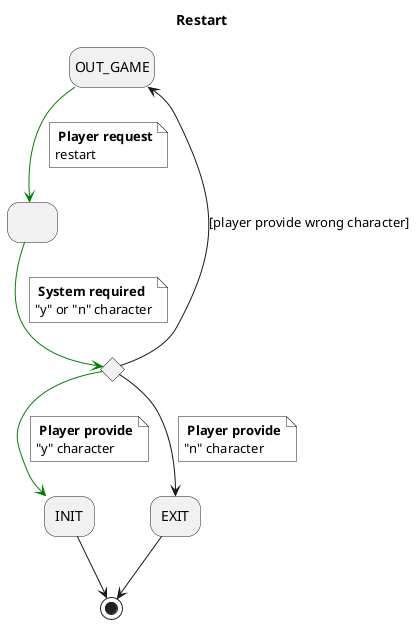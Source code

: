 @startuml
title Restart
skinparam NoteBackgroundColor white
hide empty description
state OUT_GAME
state restart as " "
state ifEnd <<choice>>
OUT_GAME -[#green]-> restart
note on link
 <b> Player request
 restart
 end note
restart -[#green]-> ifEnd
 note on link
  <b> System required
  "y" or "n" character
 end note
ifEnd -[#green]-> INIT
note on link
<b> Player provide
"y" character
end note
ifEnd --> EXIT
note on link
<b> Player provide
"n" character
end note
ifEnd --> OUT_GAME : [player provide wrong character]
INIT --> [*]
EXIT --> [*]
@enduml